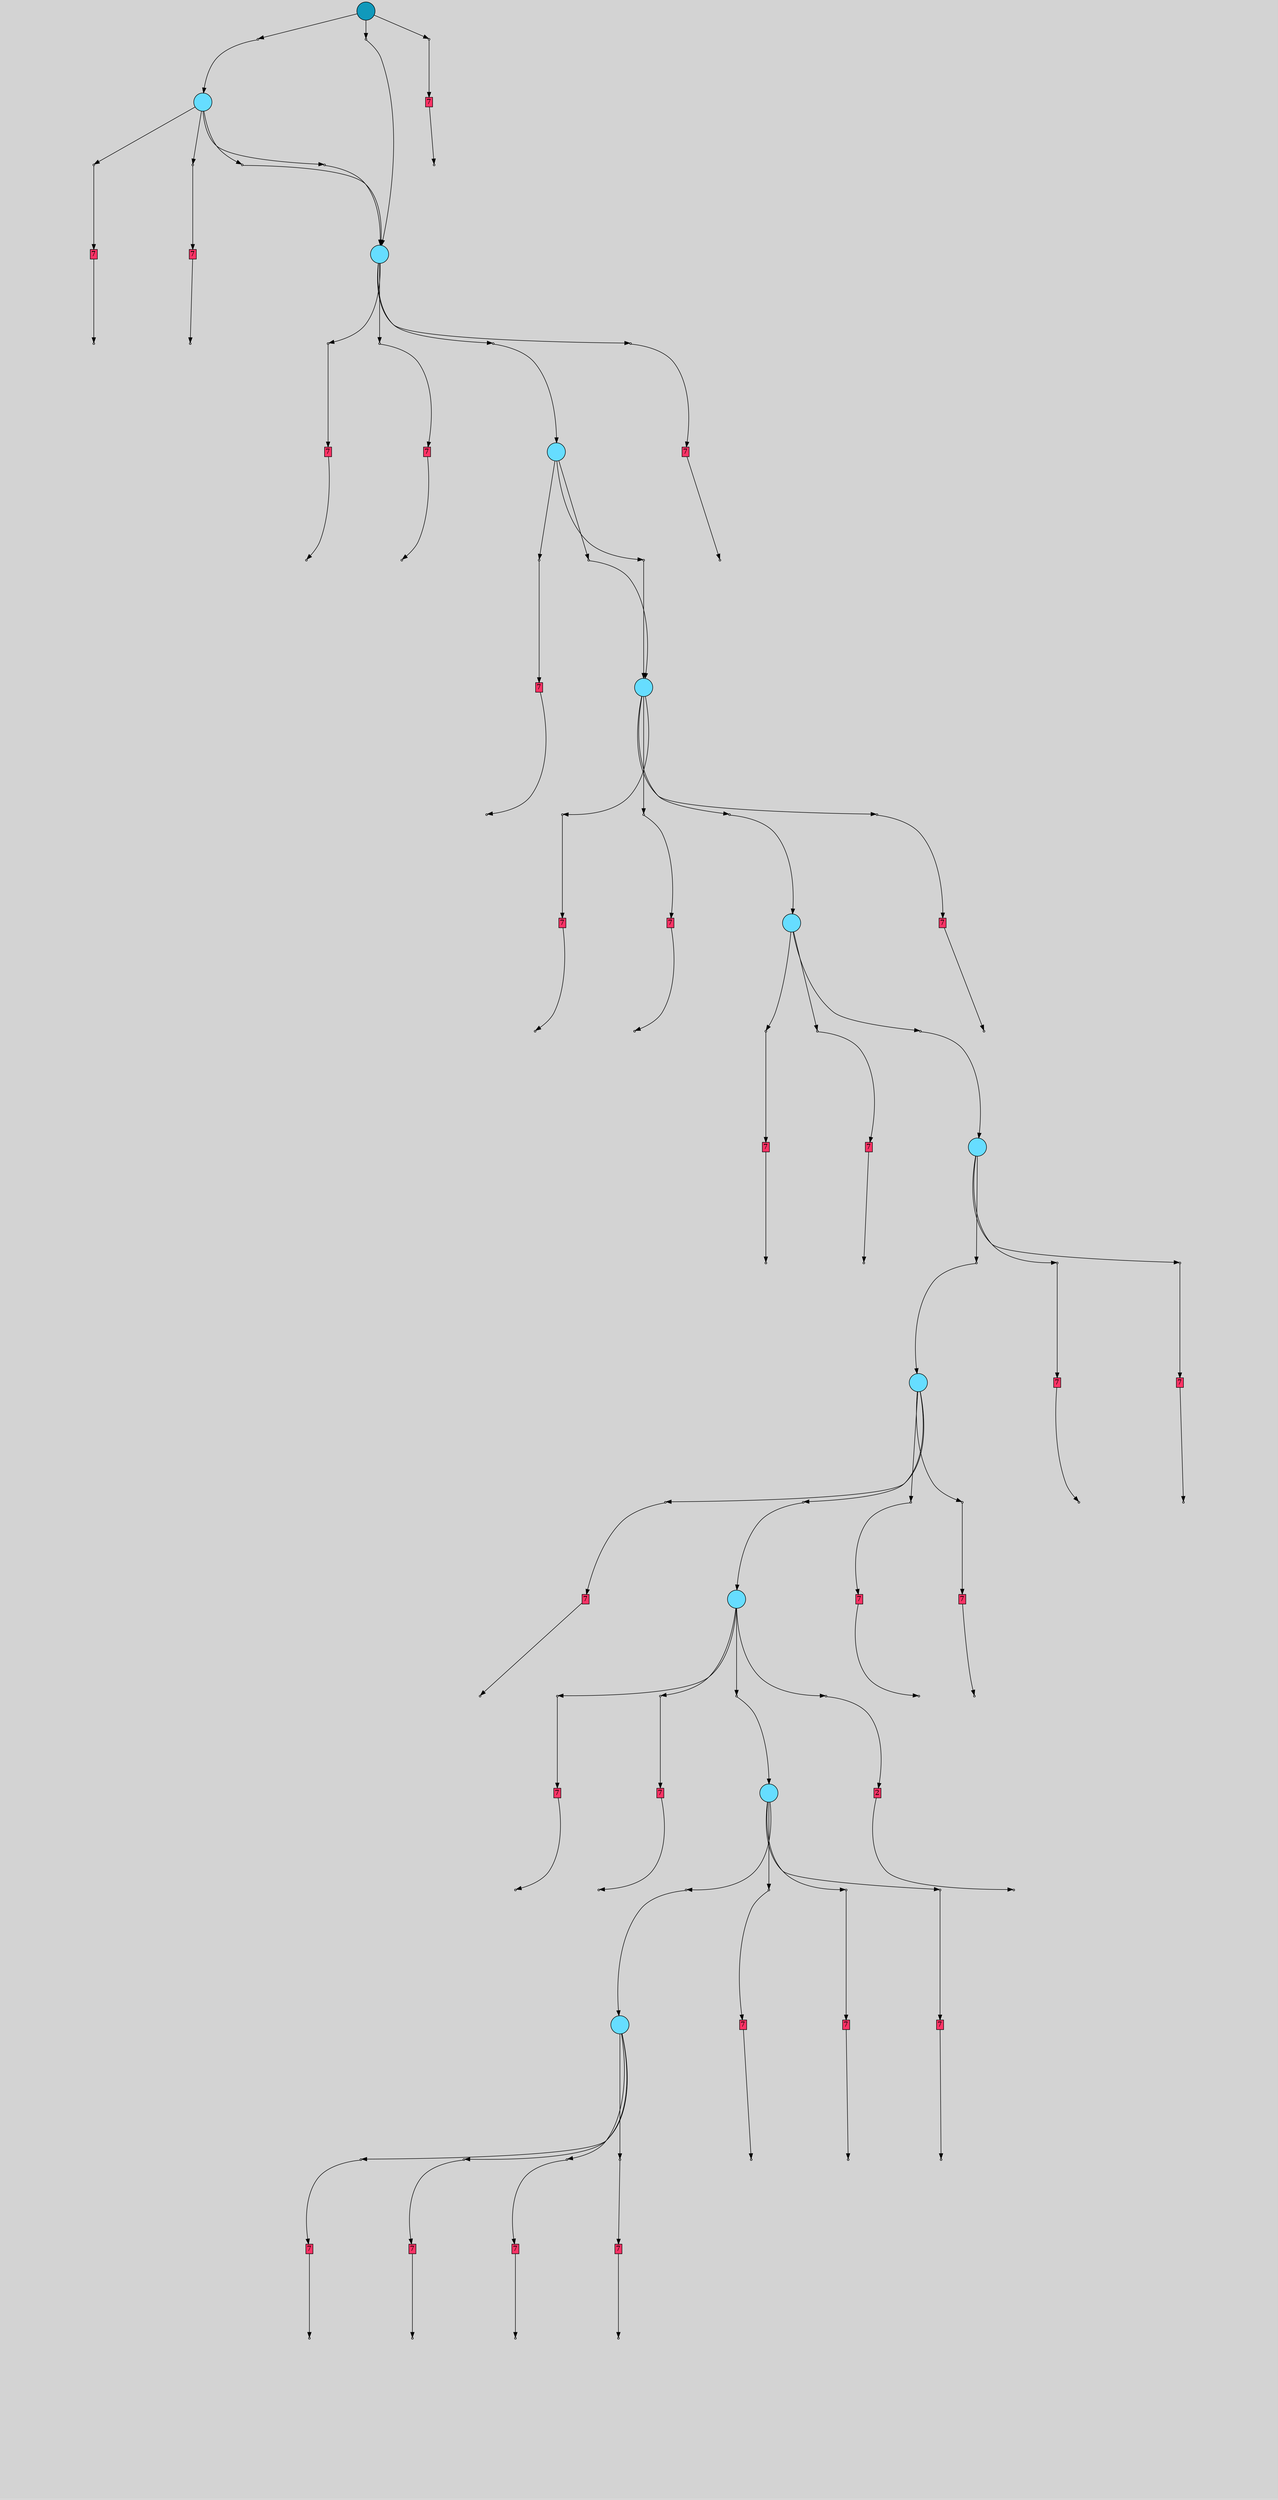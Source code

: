 // File exported with GEGELATI v1.4.0
// On the 2025-07-15 05:09:28
// With the File::TPGGraphDotExporter
digraph{
	graph[pad = "0.212, 0.055" bgcolor = lightgray]
	node[shape=circle style = filled label = ""]
		T1936017 [fillcolor="#1199bb"]
		T1383291 [fillcolor="#66ddff"]
		T1114266 [fillcolor="#66ddff"]
		A1935638 [fillcolor="#ff3366" shape=box margin=0.03 width=0 height=0 label="7"]
		A1407241 [fillcolor="#ff3366" shape=box margin=0.03 width=0 height=0 label="7"]
		A1099415 [fillcolor="#ff3366" shape=box margin=0.03 width=0 height=0 label="7"]
		A1113961 [fillcolor="#ff3366" shape=box margin=0.03 width=0 height=0 label="7"]
		A1114414 [fillcolor="#ff3366" shape=box margin=0.03 width=0 height=0 label="7"]
		A1113038 [fillcolor="#ff3366" shape=box margin=0.03 width=0 height=0 label="7"]
		T295447 [fillcolor="#66ddff"]
		T203593 [fillcolor="#66ddff"]
		A295609 [fillcolor="#ff3366" shape=box margin=0.03 width=0 height=0 label="7"]
		A199969 [fillcolor="#ff3366" shape=box margin=0.03 width=0 height=0 label="7"]
		T189032 [fillcolor="#66ddff"]
		A201808 [fillcolor="#ff3366" shape=box margin=0.03 width=0 height=0 label="7"]
		A202648 [fillcolor="#ff3366" shape=box margin=0.03 width=0 height=0 label="7"]
		T128252 [fillcolor="#66ddff"]
		A189210 [fillcolor="#ff3366" shape=box margin=0.03 width=0 height=0 label="7"]
		A188286 [fillcolor="#ff3366" shape=box margin=0.03 width=0 height=0 label="7"]
		T114750 [fillcolor="#66ddff"]
		A121568 [fillcolor="#ff3366" shape=box margin=0.03 width=0 height=0 label="7"]
		A128387 [fillcolor="#ff3366" shape=box margin=0.03 width=0 height=0 label="7"]
		A114107 [fillcolor="#ff3366" shape=box margin=0.03 width=0 height=0 label="7"]
		T84204 [fillcolor="#66ddff"]
		A106237 [fillcolor="#ff3366" shape=box margin=0.03 width=0 height=0 label="7"]
		A110909 [fillcolor="#ff3366" shape=box margin=0.03 width=0 height=0 label="7"]
		A104661 [fillcolor="#ff3366" shape=box margin=0.03 width=0 height=0 label="7"]
		T84997 [fillcolor="#66ddff"]
		A104662 [fillcolor="#ff3366" shape=box margin=0.03 width=0 height=0 label="2"]
		A104223 [fillcolor="#ff3366" shape=box margin=0.03 width=0 height=0 label="7"]
		T23730 [fillcolor="#66ddff"]
		A85258 [fillcolor="#ff3366" shape=box margin=0.03 width=0 height=0 label="7"]
		A84634 [fillcolor="#ff3366" shape=box margin=0.03 width=0 height=0 label="7"]
		A84700 [fillcolor="#ff3366" shape=box margin=0.03 width=0 height=0 label="7"]
		A57588 [fillcolor="#ff3366" shape=box margin=0.03 width=0 height=0 label="7"]
		A56728 [fillcolor="#ff3366" shape=box margin=0.03 width=0 height=0 label="7"]
		A55819 [fillcolor="#ff3366" shape=box margin=0.03 width=0 height=0 label="7"]
		A56672 [fillcolor="#ff3366" shape=box margin=0.03 width=0 height=0 label="7"]
		P8375824 [fillcolor="#cccccc" shape=point label="0"] //
		I8375824 [shape=box style=invis label="6|9&1|326#1|169&#92;n2|0&0|105#1|113&#92;n"] //0.612925|0.394796|0.037385|-0.561801|
		P8375824 -> I8375824[style=invis]
		T1936017 -> P8375824 -> T1383291
		P8375825 [fillcolor="#cccccc" shape=point label="0"] //
		I8375825 [shape=box style=invis label="6|9&1|316#1|178&#92;n2|0&0|105#1|113&#92;n"] //0.612925|0.394796|0.037385|-0.561801|
		P8375825 -> I8375825[style=invis]
		T1936017 -> P8375825 -> T1114266
		P8375826 [fillcolor="#cccccc" shape=point label="0"] //
		I8375826 [shape=box style=invis label="5|3&1|190#0|208&#92;n6|17&0|171#1|229&#92;n6|0&1|85#1|295&#92;n16|6&0|192#0|152&#92;n18|5&0|257#1|29&#92;n1|4&1|1#1|198&#92;n13|12&1|112#1|166&#92;n2|19&0|78#0|316&#92;n4|7&0|324#0|221&#92;n3|9&0|235#0|199&#92;n2|0&0|105#1|113&#92;n"] //-0.297333|-0.817532|-0.761143|-0.897914|0.412951|0.078929|0.598289|0.842510|-0.492081|-0.231894|0.274079|-0.636774|0.981228|-0.516593|0.392058|-0.689690|0.972494|0.725326|-0.009686|0.581366|0.037385|-0.561801|
		P8375826 -> I8375826[style=invis]
		A1935638 [fillcolor="#ff3366" shape=box margin=0.03 width=0 height=0 label="7"]
		T1936017 -> P8375826 -> A1935638
		P8375827 [fillcolor="#cccccc" shape=point label="0"] //
		I8375827 [shape=box style=invis label="6|9&1|316#1|178&#92;n2|0&0|105#1|113&#92;n"] //0.612925|0.394796|0.037385|-0.561801|
		P8375827 -> I8375827[style=invis]
		T1383291 -> P8375827 -> T1114266
		P8375828 [fillcolor="#cccccc" shape=point label="0"] //
		I8375828 [shape=box style=invis label="12|9&1|106#1|66&#92;n2|0&0|105#1|113&#92;n"] //-0.928386|-0.987068|0.037385|-0.561801|
		P8375828 -> I8375828[style=invis]
		A1407241 [fillcolor="#ff3366" shape=box margin=0.03 width=0 height=0 label="7"]
		T1383291 -> P8375828 -> A1407241
		P8375829 [fillcolor="#cccccc" shape=point label="0"] //
		I8375829 [shape=box style=invis label="6|9&1|316#1|178&#92;n2|0&0|105#1|113&#92;n"] //0.612925|0.394796|0.037385|-0.561801|
		P8375829 -> I8375829[style=invis]
		T1383291 -> P8375829 -> T1114266
		P8375830 [fillcolor="#cccccc" shape=point label="0"] //
		I8375830 [shape=box style=invis label="12|9&1|106#1|66&#92;n2|0&0|105#1|113&#92;n"] //-0.928386|-0.987068|0.037385|-0.561801|
		P8375830 -> I8375830[style=invis]
		A1099415 [fillcolor="#ff3366" shape=box margin=0.03 width=0 height=0 label="7"]
		T1383291 -> P8375830 -> A1099415
		P8375831 [fillcolor="#cccccc" shape=point label="0"] //
		I8375831 [shape=box style=invis label="7|20&1|255#1|175&#92;n4|0&1|160#0|188&#92;n"] //-0.379498|0.206051|0.052707|0.817873|
		P8375831 -> I8375831[style=invis]
		A1113961 [fillcolor="#ff3366" shape=box margin=0.03 width=0 height=0 label="7"]
		T1114266 -> P8375831 -> A1113961
		P8375832 [fillcolor="#cccccc" shape=point label="0"] //
		I8375832 [shape=box style=invis label="9|15&1|186#1|313&#92;n10|6&1|179#0|255&#92;n3|20&0|327#0|294&#92;n4|0&1|160#0|188&#92;n"] //0.857184|0.209203|-0.047469|-0.925351|-0.797726|0.985247|0.052707|0.817873|
		P8375832 -> I8375832[style=invis]
		A1114414 [fillcolor="#ff3366" shape=box margin=0.03 width=0 height=0 label="7"]
		T1114266 -> P8375832 -> A1114414
		P8375833 [fillcolor="#cccccc" shape=point label="0"] //
		I8375833 [shape=box style=invis label="6|9&1|326#1|178&#92;n2|0&0|105#1|113&#92;n"] //0.612925|0.394796|0.037385|-0.561801|
		P8375833 -> I8375833[style=invis]
		A1113038 [fillcolor="#ff3366" shape=box margin=0.03 width=0 height=0 label="7"]
		T1114266 -> P8375833 -> A1113038
		P8375834 [fillcolor="#cccccc" shape=point label="0"] //
		I8375834 [shape=box style=invis label="6|9&1|326#1|178&#92;n2|0&0|105#1|133&#92;n"] //0.612925|0.394796|0.037385|-0.561801|
		P8375834 -> I8375834[style=invis]
		T1114266 -> P8375834 -> T295447
		P8375835 [fillcolor="#cccccc" shape=point label="1"] //
		I8375835 [shape=box style=invis label="18|2&1|299#0|145&#92;n4|7&0|103#1|230&#92;n12|22&1|6#1|307&#92;n0|5&0|223#0|22&#92;n10|4&0|233#0|322&#92;n18|13&0|135#0|340&#92;n0|16&1|314#0|311&#92;n0|21&0|345#0|268&#92;n11|11&0|78#1|105&#92;n13|0&1|99#1|296&#92;n1|6&1|104#0|285&#92;n6|23&1|242#1|225&#92;n14|12&0|240#0|62&#92;n8|8&1|279#0|223&#92;n18|4&0|359#0|123&#92;n18|15&1|179#1|108&#92;n13|1&1|173#1|70&#92;n5|10&0|344#0|223&#92;n"] //0.640954|-0.853921|-0.943268|0.806021|0.541412|-1.149135|0.273564|0.236178|-0.222536|0.014791|0.072565|-0.333177|0.580460|-0.209546|0.294540|-0.036486|-0.393762|-0.040649|-0.572106|0.355430|-0.548518|0.328232|0.793635|0.075972|0.966296|0.071591|0.007887|-0.719681|0.061340|-0.015434|0.592266|0.632594|-0.539258|-0.616053|0.672914|-0.030457|
		P8375835 -> I8375835[style=invis]
		A1935638 -> P8375835
		P8375836 [fillcolor="#cccccc" shape=point label="1"] //
		I8375836 [shape=box style=invis label="1|8&1|325#0|286&#92;n4|18&1|65#1|65&#92;n13|1&1|173#1|70&#92;n11|13&0|143#0|99&#92;n16|9&0|311#1|270&#92;n17|22&1|80#1|168&#92;n1|7&1|36#1|330&#92;n3|2&0|61#1|288&#92;n2|6&1|146#0|103&#92;n0|5&0|231#1|371&#92;n14|12&0|24#0|62&#92;n2|16&0|31#0|80&#92;n3|14&0|66#1|214&#92;n1|11&0|160#0|166&#92;n16|3&1|374#0|294&#92;n11|13&1|22#1|182&#92;n10|16&1|212#1|153&#92;n5|10&0|271#1|223&#92;n"] //-0.909549|-0.838362|-0.964112|0.393963|0.596263|-0.616053|-0.964968|0.689051|-0.165612|-0.849069|-0.994040|-0.578560|0.661656|0.853843|0.416280|0.957516|-0.253735|-0.365428|-0.540644|-0.921654|0.966296|0.071591|-0.727079|-0.398220|-0.425737|0.204058|-0.642685|0.504627|-0.447770|0.184124|-0.603953|-0.845853|0.175791|0.425343|0.672914|-0.030457|
		P8375836 -> I8375836[style=invis]
		A1407241 -> P8375836
		P8375837 [fillcolor="#cccccc" shape=point label="1"] //
		I8375837 [shape=box style=invis label="17|8&1|295#0|165&#92;n5|8&0|104#0|55&#92;n15|1&0|333#0|184&#92;n0|18&0|313#1|95&#92;n19|15&1|300#0|104&#92;n9|7&0|210#0|58&#92;n1|14&0|134#1|36&#92;n16|4&1|121#0|220&#92;n1|22&1|154#0|128&#92;n3|6&1|270#1|117&#92;n4|18&1|81#1|226&#92;n6|12&0|354#1|146&#92;n4|10&0|306#0|366&#92;n8|0&1|133#1|207&#92;n19|2&1|180#0|310&#92;n13|11&0|146#1|143&#92;n18|9&1|278#0|32&#92;n14|2&0|226#0|199&#92;n0|5&0|12#0|118&#92;n0|16&0|35#0|223&#92;n12|1&1|57#0|74&#92;n14|13&0|153#1|78&#92;n17|6&0|170#1|57&#92;n"] //0.572212|-0.702445|0.942540|-0.967209|-0.142198|-0.593384|-0.123749|-0.959976|0.462609|-0.884290|0.242945|-0.981068|0.143639|0.906109|0.934230|0.990481|0.909347|0.098639|0.534129|-0.036776|-0.964112|0.393963|0.086976|0.263080|-0.712492|-0.967106|-0.908774|-0.830110|-0.135592|0.037258|0.361704|-0.943512|0.570003|0.792073|-1.718396|0.274577|-0.530213|-0.060615|-0.727079|-0.398220|-0.794239|0.280244|0.733554|0.138385|0.430481|0.977539|
		P8375837 -> I8375837[style=invis]
		A1099415 -> P8375837
		P8375838 [fillcolor="#cccccc" shape=point label="1"] //
		I8375838 [shape=box style=invis label="19|3&1|304#0|106&#92;n19|21&1|15#0|117&#92;n18|9&1|124#0|79&#92;n14|9&0|105#0|242&#92;n13|16&0|309#0|312&#92;n18|7&0|119#0|297&#92;n9|11&1|348#1|101&#92;n11|4&1|195#1|175&#92;n13|2&1|369#0|171&#92;n3|8&0|345#1|58&#92;n4|13&0|124#0|227&#92;n14|9&0|136#1|268&#92;n18|20&0|13#0|171&#92;n10|5&0|319#1|191&#92;n10|11&1|369#1|121&#92;n18|15&1|57#0|74&#92;n0|19&1|131#0|11&#92;n14|12&1|55#0|122&#92;n12|7&1|79#0|212&#92;n4|5&1|44#0|77&#92;n13|16&1|173#1|70&#92;n0|11&0|211#1|113&#92;n17|3&0|170#1|35&#92;n10|13&1|75#1|336&#92;n8|14&0|213#1|251&#92;n19|1&0|76#0|67&#92;n12|10&1|51#0|195&#92;n7|6&1|129#1|83&#92;n"] //0.674470|0.735655|-0.424537|-0.253830|0.256696|0.558399|-0.626362|0.326191|-0.635138|0.571156|-0.092139|0.607075|-0.887199|0.793653|-0.936552|-0.791440|0.671168|0.407467|0.852411|-0.234092|0.721762|-0.266220|0.030043|-0.854571|-0.225772|-0.716580|0.855496|-0.820979|-0.213146|-0.431126|-0.794239|0.280244|0.665781|-0.329111|0.819142|0.071591|-0.987017|0.290973|-0.786174|-0.559284|0.160300|-0.616053|-0.278945|-0.254573|-0.086469|0.066651|0.646102|0.046639|-0.521154|0.951710|-0.682420|-0.044845|0.649742|0.299796|0.787060|0.398457|
		P8375838 -> I8375838[style=invis]
		A1113961 -> P8375838
		P8375839 [fillcolor="#cccccc" shape=point label="1"] //
		I8375839 [shape=box style=invis label="3|14&0|66#1|214&#92;n19|0&0|78#0|87&#92;n14|5&1|244#0|260&#92;n14|12&0|240#0|62&#92;n0|11&0|300#1|235&#92;n1|2&1|22#0|342&#92;n4|13&0|340#0|365&#92;n13|1&1|173#1|373&#92;n13|4&0|302#1|350&#92;n7|8&0|360#1|279&#92;n9|5&1|160#0|298&#92;n18|9&1|278#1|32&#92;n19|7&0|274#0|242&#92;n15|12&0|21#1|25&#92;n2|6&0|146#0|269&#92;n16|14&1|172#1|350&#92;n11|5&0|133#1|89&#92;n12|16&1|351#0|346&#92;n4|3&1|81#1|355&#92;n"] //-0.425737|0.204058|-0.790459|-0.158765|0.649775|0.367148|2.950750|0.071591|-0.599717|-0.336053|-0.702221|0.387055|0.721762|-0.266220|-0.965336|-0.616053|0.471148|-0.707418|0.715926|0.980073|0.987714|-0.979817|0.665512|0.792073|0.177475|-0.434206|-0.699954|0.041404|-0.253735|-0.365428|0.641653|0.275810|-0.974372|-0.877877|-0.010129|0.148502|0.599005|-0.252952|
		P8375839 -> I8375839[style=invis]
		A1114414 -> P8375839
		P8375840 [fillcolor="#cccccc" shape=point label="1"] //
		I8375840 [shape=box style=invis label="11|22&1|352#1|73&#92;n17|9&0|118#0|115&#92;n12|18&1|131#1|122&#92;n12|0&1|188#1|191&#92;n18|14&1|184#0|12&#92;n6|0&0|0#0|279&#92;n11|10&1|207#0|162&#92;n4|15&0|134#1|254&#92;n14|23&1|139#1|355&#92;n7|2&1|70#1|174&#92;n5|6&1|205#1|341&#92;n0|4&1|327#1|171&#92;n12|13&0|152#1|185&#92;n1|12&0|346#0|71&#92;n6|16&1|24#0|338&#92;n16|1&1|275#1|132&#92;n19|20&0|240#0|287&#92;n3|0&1|93#0|154&#92;n19|7&0|37#1|262&#92;n19|14&1|47#1|319&#92;n4|11&0|168#0|308&#92;n0|10&0|267#1|369&#92;n3|5&0|6#1|133&#92;n6|21&1|341#1|69&#92;n5|0&0|285#0|59&#92;n10|13&1|268#1|170&#92;n"] //-0.984840|0.053181|0.505393|-0.298440|0.013132|-0.427131|-0.136635|-0.503131|-0.416522|0.778663|-0.789388|0.395367|-0.672109|0.392056|-0.491802|-0.570228|-0.139970|-0.282759|-0.917811|0.266371|-0.413414|0.273332|0.034740|0.563997|-0.125944|-0.965381|-0.637030|-0.446548|-0.426960|0.675342|0.945551|0.759900|-0.115358|-0.908804|0.629210|-0.284574|-0.104589|0.724915|0.470092|0.006550|-0.978711|-0.573990|-0.626522|-0.224135|-0.425737|0.204058|0.507619|-0.367470|0.241126|-0.676407|0.456368|0.903871|
		P8375840 -> I8375840[style=invis]
		A1113038 -> P8375840
		P8375841 [fillcolor="#cccccc" shape=point label="0"] //
		I8375841 [shape=box style=invis label="6|9&1|326#1|271&#92;n2|0&0|105#1|133&#92;n"] //0.612925|0.394796|0.037385|-0.561801|
		P8375841 -> I8375841[style=invis]
		T295447 -> P8375841 -> T203593
		P8375842 [fillcolor="#cccccc" shape=point label="0"] //
		I8375842 [shape=box style=invis label="16|20&1|353#1|206&#92;n4|0&1|160#0|188&#92;n"] //0.612319|0.568100|0.052707|0.817873|
		P8375842 -> I8375842[style=invis]
		A295609 [fillcolor="#ff3366" shape=box margin=0.03 width=0 height=0 label="7"]
		T295447 -> P8375842 -> A295609
		P8375843 [fillcolor="#cccccc" shape=point label="0"] //
		I8375843 [shape=box style=invis label="6|9&1|326#1|178&#92;n2|0&0|105#1|133&#92;n"] //0.612925|0.394796|0.037385|-0.561801|
		P8375843 -> I8375843[style=invis]
		T295447 -> P8375843 -> T203593
		P8375844 [fillcolor="#cccccc" shape=point label="0"] //
		I8375844 [shape=box style=invis label="12|7&1|261#0|55&#92;n17|17&0|247#1|121&#92;n10|8&0|257#0|185&#92;n14|5&1|77#0|200&#92;n12|22&1|369#1|225&#92;n10|6&1|179#0|118&#92;n1|20&0|365#0|270&#92;n4|0&1|160#0|188&#92;n"] //0.290881|0.645020|-0.689559|0.477301|-0.714707|0.879887|0.449354|-0.770565|0.979605|-0.856402|-0.047469|-0.925351|-0.141169|-0.580356|0.052707|0.817873|
		P8375844 -> I8375844[style=invis]
		A199969 [fillcolor="#ff3366" shape=box margin=0.03 width=0 height=0 label="7"]
		T203593 -> P8375844 -> A199969
		P8375845 [fillcolor="#cccccc" shape=point label="0"] //
		I8375845 [shape=box style=invis label="17|17&0|247#1|121&#92;n10|8&0|374#0|185&#92;n14|5&1|77#0|200&#92;n12|22&1|369#1|225&#92;n10|6&1|179#0|118&#92;n1|20&0|365#0|270&#92;n4|0&1|160#0|188&#92;n"] //-0.689559|0.477301|-0.714707|0.879887|0.449354|-0.770565|0.979605|-0.856402|-0.047469|-0.925351|-0.141169|-0.580356|0.052707|0.817873|
		P8375845 -> I8375845[style=invis]
		T203593 -> P8375845 -> T189032
		P8375846 [fillcolor="#cccccc" shape=point label="0"] //
		I8375846 [shape=box style=invis label="16|3&0|307#1|164&#92;n2|0&0|171#1|303&#92;n"] //0.036450|-0.662867|0.037385|-0.561801|
		P8375846 -> I8375846[style=invis]
		A201808 [fillcolor="#ff3366" shape=box margin=0.03 width=0 height=0 label="7"]
		T203593 -> P8375846 -> A201808
		P8375847 [fillcolor="#cccccc" shape=point label="0"] //
		I8375847 [shape=box style=invis label="7|20&1|255#1|175&#92;n4|0&1|160#0|188&#92;n"] //-0.379498|0.206051|0.052707|0.817873|
		P8375847 -> I8375847[style=invis]
		A202648 [fillcolor="#ff3366" shape=box margin=0.03 width=0 height=0 label="7"]
		T203593 -> P8375847 -> A202648
		P8375848 [fillcolor="#cccccc" shape=point label="1"] //
		I8375848 [shape=box style=invis label="9|16&1|263#1|71&#92;n2|15&1|179#1|74&#92;n9|0&0|122#1|283&#92;n13|6&0|88#1|118&#92;n15|21&1|97#1|358&#92;n8|7&1|231#0|171&#92;n8|17&0|24#0|48&#92;n11|23&0|353#0|165&#92;n17|0&0|183#0|337&#92;n7|10&0|198#0|291&#92;n3|3&0|280#0|320&#92;n8|5&0|32#1|248&#92;n10|11&1|4#1|323&#92;n2|2&1|218#0|95&#92;n12|12&1|93#1|87&#92;n1|14&1|341#0|176&#92;n3|16&0|322#1|226&#92;n0|9&0|74#1|122&#92;n11|4&0|250#0|240&#92;n5|2&1|197#0|130&#92;n8|13&0|368#1|374&#92;n10|1&1|309#1|21&#92;n3|12&1|4#0|348&#92;n"] //-0.928263|-0.393319|0.329466|0.989660|-0.577380|-0.083339|0.406555|0.962975|-0.813468|0.871660|-0.022071|0.000248|-0.025187|0.176836|-0.530138|0.247284|0.060336|-0.076201|0.633807|-0.479750|-0.654285|-0.159658|-0.722025|0.156955|0.148037|0.016184|-0.057439|-0.835333|-0.473734|0.970473|-0.548518|0.328232|0.209841|0.308796|0.307947|-0.093722|-0.316852|0.306475|-0.716940|-0.717448|-0.453386|-0.936841|0.367739|0.635550|0.725433|-0.047367|
		P8375848 -> I8375848[style=invis]
		A295609 -> P8375848
		P8375849 [fillcolor="#cccccc" shape=point label="1"] //
		I8375849 [shape=box style=invis label="17|18&0|320#1|168&#92;n5|8&0|104#0|55&#92;n14|9&0|94#1|233&#92;n14|2&0|247#0|199&#92;n15|14&0|333#0|184&#92;n7|0&0|218#1|366&#92;n3|10&1|178#1|310&#92;n15|1&1|3#1|256&#92;n4|5&0|42#1|4&#92;n6|23&0|149#0|334&#92;n6|2&0|192#1|346&#92;n11|12&0|292#1|5&#92;n4|3&1|115#1|355&#92;n15|15&1|76#0|50&#92;n10|14&0|182#0|119&#92;n9|11&1|205#0|249&#92;n4|18&1|81#1|226&#92;n11|16&1|319#1|70&#92;n3|13&0|369#1|326&#92;n8|6&0|186#0|339&#92;n12|7&1|93#0|121&#92;n0|5&0|231#1|371&#92;n"] //-0.041203|-0.830853|0.942540|-0.967209|0.567593|0.397897|-0.998926|0.274577|-0.137086|-0.593384|-0.023540|-0.836968|0.718473|0.989837|-0.971086|0.041404|-0.943268|0.806021|-0.530213|-0.060615|-0.264874|0.562738|-0.537358|0.120649|-0.022806|-0.651102|0.389239|0.148949|0.406287|-0.853443|0.200854|0.730554|-0.964112|0.393963|0.204096|-0.616053|0.379181|-0.740713|-0.242163|0.102846|0.524902|-0.990126|-0.540644|-0.921654|
		P8375849 -> I8375849[style=invis]
		A199969 -> P8375849
		P8375850 [fillcolor="#cccccc" shape=point label="0"] //
		I8375850 [shape=box style=invis label="14|5&1|77#0|200&#92;n7|12&1|13#1|200&#92;n6|6&0|348#1|12&#92;n12|6&0|30#1|103&#92;n1|20&0|365#0|270&#92;n4|0&1|160#0|188&#92;n"] //1.148865|-0.770565|0.242947|-0.085605|-0.202722|-0.773882|-0.422990|0.896417|-0.141169|-0.580356|0.052707|0.817873|
		P8375850 -> I8375850[style=invis]
		T189032 -> P8375850 -> T128252
		P8375851 [fillcolor="#cccccc" shape=point label="0"] //
		I8375851 [shape=box style=invis label="16|3&0|307#1|164&#92;n2|0&0|171#1|303&#92;n"] //0.036450|-0.662867|0.037385|-0.561801|
		P8375851 -> I8375851[style=invis]
		A189210 [fillcolor="#ff3366" shape=box margin=0.03 width=0 height=0 label="7"]
		T189032 -> P8375851 -> A189210
		P8375852 [fillcolor="#cccccc" shape=point label="0"] //
		I8375852 [shape=box style=invis label="0|4&1|136#1|367&#92;n15|17&0|100#0|25&#92;n1|0&1|168#0|329&#92;n"] //0.486252|0.112021|0.565156|0.081555|0.894719|0.355443|
		P8375852 -> I8375852[style=invis]
		A188286 [fillcolor="#ff3366" shape=box margin=0.03 width=0 height=0 label="7"]
		T189032 -> P8375852 -> A188286
		P8375853 [fillcolor="#cccccc" shape=point label="1"] //
		I8375853 [shape=box style=invis label="0|18&1|81#0|226&#92;n3|17&0|304#1|352&#92;n9|7&0|210#0|58&#92;n2|0&1|68#0|323&#92;n12|21&0|247#1|116&#92;n15|10&1|200#0|195&#92;n6|12&0|354#1|146&#92;n15|0&0|192#1|227&#92;n1|14&1|68#0|108&#92;n19|2&1|100#0|310&#92;n8|19&0|276#0|83&#92;n10|13&1|274#1|336&#92;n6|5&0|12#0|118&#92;n13|16&1|173#1|70&#92;n12|7&1|79#0|0&#92;n17|3&0|170#1|35&#92;n14|8&1|346#0|110&#92;n6|4&0|256#0|145&#92;n1|9&0|209#0|258&#92;n8|14&0|213#1|251&#92;n0|11&0|211#1|113&#92;n1|10&1|28#0|58&#92;n15|1&1|3#1|256&#92;n2|6&1|205#0|82&#92;n"] //-0.964112|0.393963|0.782530|0.875693|0.242945|-0.981068|0.208099|0.964508|-0.281618|0.915766|0.382942|0.299796|0.086976|0.263080|-0.023540|-0.836968|0.300801|0.624649|-0.227133|0.037258|-0.999864|-0.387564|0.646102|0.046639|-0.530213|-0.060615|0.160300|-0.616053|-0.987017|0.290973|-0.086469|0.066651|-0.562692|0.053337|0.948304|-0.644311|0.089816|0.297675|-0.521154|0.951710|-0.278945|-0.254573|-0.167952|0.537511|-0.986109|0.041404|-0.253735|-0.365428|
		P8375853 -> I8375853[style=invis]
		A201808 -> P8375853
		P8375854 [fillcolor="#cccccc" shape=point label="1"] //
		I8375854 [shape=box style=invis label="9|21&1|34#1|213&#92;n19|3&1|304#0|106&#92;n3|17&0|304#1|352&#92;n15|10&1|330#1|184&#92;n15|18&1|193#0|325&#92;n7|0&0|192#1|227&#92;n3|8&0|34#1|78&#92;n12|10&1|200#0|195&#92;n6|12&0|354#1|146&#92;n13|2&1|369#0|171&#92;n4|18&1|159#0|22&#92;n12|15&1|57#0|74&#92;n1|10&1|28#0|58&#92;n19|2&1|100#0|310&#92;n10|13&1|274#1|336&#92;n12|7&1|79#0|0&#92;n17|3&0|170#1|35&#92;n13|16&1|173#1|70&#92;n5|11&0|271#1|244&#92;n4|4&1|328#1|125&#92;n1|9&0|209#0|258&#92;n8|14&0|213#1|251&#92;n6|5&0|12#0|118&#92;n15|1&1|3#1|256&#92;n2|6&1|205#0|82&#92;n"] //0.428400|-0.612186|0.674470|0.735655|0.782530|0.875693|-0.670914|0.589511|-0.258920|-0.011670|-0.023540|-0.836968|-0.278048|-0.945388|0.382942|0.299796|0.086976|0.263080|0.499104|0.407467|0.930708|-0.088152|-0.794239|0.280244|-0.167952|0.537511|-0.227133|0.037258|0.646102|0.046639|-0.987017|0.290973|-0.086469|0.066651|0.160300|-0.616053|0.848182|0.863110|0.438434|-0.577035|0.089816|0.297675|-0.521154|0.951710|-0.530213|-0.060615|-0.986109|0.041404|-0.253735|-0.365428|
		P8375854 -> I8375854[style=invis]
		A202648 -> P8375854
		P8375855 [fillcolor="#cccccc" shape=point label="0"] //
		I8375855 [shape=box style=invis label="11|8&0|239#0|344&#92;n14|5&1|77#0|200&#92;n18|15&1|148#0|26&#92;n10|6&1|179#0|255&#92;n1|20&0|365#0|270&#92;n4|0&1|160#0|188&#92;n"] //0.101333|0.411534|0.728735|-0.770565|0.876783|0.285107|-0.047469|-0.925351|-0.141169|-0.580356|0.052707|0.817873|
		P8375855 -> I8375855[style=invis]
		T128252 -> P8375855 -> T114750
		P8375856 [fillcolor="#cccccc" shape=point label="0"] //
		I8375856 [shape=box style=invis label="15|15&1|187#1|184&#92;n10|6&1|179#0|255&#92;n2|7&1|311#1|130&#92;n11|5&1|254#0|271&#92;n1|20&0|365#0|270&#92;n4|0&1|160#0|188&#92;n"] //-0.667836|0.502074|-0.047469|-0.925351|0.316404|-0.334060|-0.316310|-0.414629|-0.141169|-0.580356|0.052707|0.817873|
		P8375856 -> I8375856[style=invis]
		A121568 [fillcolor="#ff3366" shape=box margin=0.03 width=0 height=0 label="7"]
		T128252 -> P8375856 -> A121568
		P8375857 [fillcolor="#cccccc" shape=point label="0"] //
		I8375857 [shape=box style=invis label="11|8&0|239#0|344&#92;n14|5&1|77#0|200&#92;n1|20&0|365#1|270&#92;n4|0&1|160#0|356&#92;n"] //0.101333|0.411534|0.435246|-0.770565|-0.141169|-0.580356|0.052707|0.817873|
		P8375857 -> I8375857[style=invis]
		A128387 [fillcolor="#ff3366" shape=box margin=0.03 width=0 height=0 label="7"]
		T128252 -> P8375857 -> A128387
		P8375858 [fillcolor="#cccccc" shape=point label="1"] //
		I8375858 [shape=box style=invis label="2|0&1|68#0|323&#92;n19|14&1|15#0|231&#92;n3|17&0|304#1|352&#92;n14|8&1|346#0|110&#92;n12|21&0|247#1|116&#92;n7|0&0|192#1|227&#92;n3|10&1|270#1|117&#92;n3|18&0|34#1|78&#92;n6|2&0|192#1|346&#92;n15|10&1|200#0|195&#92;n12|15&1|57#0|74&#92;n6|12&0|354#1|146&#92;n19|2&1|100#0|310&#92;n1|10&1|28#0|58&#92;n10|13&1|274#1|336&#92;n6|5&0|12#0|118&#92;n13|16&1|173#1|70&#92;n12|7&1|79#0|0&#92;n17|3&0|170#1|35&#92;n4|19&0|178#0|247&#92;n4|4&1|328#1|125&#92;n1|9&0|209#0|258&#92;n8|14&0|213#1|251&#92;n0|11&0|211#1|113&#92;n15|1&1|3#1|256&#92;n2|6&1|205#0|82&#92;n"] //0.208099|0.964508|-0.424537|-0.253830|0.782530|0.875693|-0.562692|0.053337|-0.281618|0.915766|-0.023540|-0.836968|0.534129|-0.036776|-0.278048|-0.945388|-0.264874|0.562738|0.382942|0.299796|-0.794239|0.280244|0.086976|0.263080|-0.227133|0.037258|-0.167952|0.537511|0.646102|0.046639|-0.530213|-0.060615|0.160300|-0.616053|-0.987017|0.290973|-0.086469|0.066651|-0.930786|0.264877|0.438434|-0.577035|0.089816|0.297675|-0.521154|0.951710|-0.278945|-0.254573|-0.986109|0.041404|-0.253735|-0.365428|
		P8375858 -> I8375858[style=invis]
		A189210 -> P8375858
		P8375859 [fillcolor="#cccccc" shape=point label="1"] //
		I8375859 [shape=box style=invis label="17|8&1|295#0|165&#92;n5|8&0|104#0|55&#92;n19|3&1|304#0|106&#92;n4|18&1|81#1|226&#92;n16|4&1|121#0|220&#92;n13|2&1|369#0|171&#92;n5|10&0|344#1|223&#92;n6|12&0|354#1|146&#92;n8|0&1|133#1|207&#92;n9|7&0|210#0|58&#92;n1|14&1|68#0|108&#92;n1|11&0|134#1|48&#92;n18|23&1|53#0|51&#92;n18|9&1|278#0|32&#92;n1|10&1|28#0|58&#92;n10|13&1|314#1|336&#92;n10|16&0|35#0|80&#92;n3|1&0|147#0|47&#92;n2|6&1|205#0|82&#92;n0|5&0|231#1|371&#92;n"] //0.572212|-0.702445|0.942540|-0.967209|0.674470|0.735655|-0.964112|0.393963|0.934230|0.990481|0.696320|0.407467|0.672914|-0.030457|0.086976|0.263080|-0.908774|-0.830110|0.242945|-0.981068|0.300801|0.624649|0.143639|0.906109|0.373858|-0.959937|0.570003|0.792073|-0.167952|0.537511|0.646102|0.046639|-0.727079|-0.398220|0.810371|0.013524|-0.253735|-0.365428|-0.540644|-0.921654|
		P8375859 -> I8375859[style=invis]
		A188286 -> P8375859
		P8375860 [fillcolor="#cccccc" shape=point label="0"] //
		I8375860 [shape=box style=invis label="4|7&1|221#0|291&#92;n11|8&0|239#0|344&#92;n12|7&1|261#0|55&#92;n14|5&1|77#0|200&#92;n4|14&0|343#1|102&#92;n7|12&0|62#0|34&#92;n5|6&0|348#1|12&#92;n1|20&0|365#0|270&#92;n4|0&1|160#0|188&#92;n"] //0.299579|0.554559|0.101333|0.411534|0.290881|0.645020|0.728735|-0.770565|-0.935173|0.278545|0.720955|0.992412|-0.202722|-0.773882|-0.141169|-0.580356|0.052707|0.817873|
		P8375860 -> I8375860[style=invis]
		A114107 [fillcolor="#ff3366" shape=box margin=0.03 width=0 height=0 label="7"]
		T114750 -> P8375860 -> A114107
		P8375861 [fillcolor="#cccccc" shape=point label="0"] //
		I8375861 [shape=box style=invis label="15|5&1|114#1|209&#92;n1|20&0|365#1|270&#92;n4|0&1|160#0|356&#92;n"] //-0.361192|0.945547|-0.141169|-0.580356|0.052707|0.817873|
		P8375861 -> I8375861[style=invis]
		T114750 -> P8375861 -> T84204
		P8375862 [fillcolor="#cccccc" shape=point label="0"] //
		I8375862 [shape=box style=invis label="16|2&1|215#1|236&#92;n4|0&1|160#0|218&#92;n"] //-0.699342|-0.490603|0.052707|0.817873|
		P8375862 -> I8375862[style=invis]
		A106237 [fillcolor="#ff3366" shape=box margin=0.03 width=0 height=0 label="7"]
		T114750 -> P8375862 -> A106237
		P8375863 [fillcolor="#cccccc" shape=point label="0"] //
		I8375863 [shape=box style=invis label="4|7&1|221#0|291&#92;n11|8&0|239#0|344&#92;n12|7&1|261#0|55&#92;n14|5&1|77#0|200&#92;n4|14&0|343#1|102&#92;n7|12&0|62#0|34&#92;n5|6&0|348#1|12&#92;n1|20&0|365#0|270&#92;n4|0&1|160#0|188&#92;n"] //0.299579|0.554559|0.101333|0.411534|0.290881|0.645020|0.728735|-0.770565|-0.935173|0.278545|0.720955|0.992412|-0.202722|-0.773882|-0.141169|-0.580356|0.052707|0.817873|
		P8375863 -> I8375863[style=invis]
		A110909 [fillcolor="#ff3366" shape=box margin=0.03 width=0 height=0 label="7"]
		T114750 -> P8375863 -> A110909
		P8375864 [fillcolor="#cccccc" shape=point label="1"] //
		I8375864 [shape=box style=invis label="18|14&1|142#0|61&#92;n12|7&1|159#0|22&#92;n5|8&0|104#0|55&#92;n14|12&0|55#0|62&#92;n15|1&1|3#1|256&#92;n2|3&1|99#1|186&#92;n4|18&1|81#1|226&#92;n10|3&1|136#0|123&#92;n9|11&1|49#1|74&#92;n18|9&1|278#1|203&#92;n9|7&0|210#0|58&#92;n5|10&0|344#1|223&#92;n14|2&0|226#0|199&#92;n10|16&0|31#0|80&#92;n10|13&1|274#1|54&#92;n2|14&0|301#0|330&#92;n2|0&1|68#0|4&#92;n1|10&1|173#1|13&#92;n2|6&1|205#0|82&#92;n0|5&0|231#1|371&#92;n"] //0.824581|0.924401|0.930708|-0.088152|0.942540|-0.967209|0.966296|0.071591|0.322926|0.041404|0.194712|-0.772546|-0.964112|0.393963|0.030581|-0.396248|-0.887199|0.793653|0.570003|0.792073|0.242945|-0.981068|0.672914|-0.030457|-0.998926|0.274577|-0.727079|-0.398220|0.646102|0.046639|-0.440462|-0.640895|0.208099|0.964508|0.978649|0.289760|-0.253735|-0.365428|-0.540644|-0.921654|
		P8375864 -> I8375864[style=invis]
		A121568 -> P8375864
		P8375865 [fillcolor="#cccccc" shape=point label="1"] //
		I8375865 [shape=box style=invis label="5|8&0|104#0|55&#92;n12|7&1|93#0|121&#92;n14|2&0|226#0|199&#92;n4|18&1|81#1|226&#92;n9|11&1|270#1|74&#92;n18|9&1|278#0|32&#92;n6|12&0|354#1|146&#92;n7|0&0|218#1|366&#92;n9|7&0|210#0|58&#92;n1|14&1|68#0|108&#92;n5|10&0|344#1|223&#92;n10|16&0|31#0|80&#92;n6|2&0|192#1|346&#92;n15|1&1|3#1|256&#92;n10|13&1|274#1|54&#92;n1|10&1|28#0|58&#92;n2|3&1|99#1|186&#92;n2|6&1|205#0|82&#92;n0|5&0|231#1|371&#92;n"] //0.942540|-0.967209|0.524902|-0.990126|-0.998926|0.274577|-0.964112|0.393963|-0.887199|0.793653|0.570003|0.792073|0.086976|0.263080|-0.023540|-0.836968|0.242945|-0.981068|0.300801|0.624649|0.672914|-0.030457|-0.727079|-0.398220|-0.264874|0.562738|-0.971086|0.041404|0.646102|0.046639|-0.167952|0.537511|0.194712|-0.772546|-0.253735|-0.365428|-0.540644|-0.921654|
		P8375865 -> I8375865[style=invis]
		A128387 -> P8375865
		P8375866 [fillcolor="#cccccc" shape=point label="1"] //
		I8375866 [shape=box style=invis label="2|3&1|99#1|186&#92;n12|7&1|159#0|22&#92;n5|8&0|104#0|55&#92;n14|12&0|55#0|62&#92;n15|1&1|3#1|256&#92;n14|2&0|226#0|199&#92;n4|18&1|81#1|226&#92;n9|7&0|210#0|58&#92;n18|9&1|278#1|32&#92;n7|0&0|218#1|366&#92;n5|10&0|344#1|223&#92;n1|14&0|364#1|214&#92;n10|16&0|31#0|80&#92;n9|11&1|49#1|74&#92;n10|13&1|274#1|54&#92;n2|6&1|205#0|82&#92;n0|5&0|231#1|371&#92;n"] //0.194712|-0.772546|0.930708|0.067214|0.942540|-0.967209|0.966296|0.071591|-0.971086|0.041404|-0.998926|0.274577|-0.964112|0.393963|0.242945|-0.981068|0.570003|0.792073|-0.023540|-0.836968|0.672914|-0.030457|-0.425737|0.204058|-0.727079|-0.398220|-0.887199|0.793653|0.646102|0.046639|-0.253735|-0.365428|-0.540644|-0.921654|
		P8375866 -> I8375866[style=invis]
		A114107 -> P8375866
		P8375867 [fillcolor="#cccccc" shape=point label="0"] //
		I8375867 [shape=box style=invis label="11|8&0|239#0|344&#92;n12|7&1|261#0|55&#92;n14|5&1|77#0|200&#92;n4|14&0|343#1|102&#92;n7|12&0|62#0|34&#92;n5|6&0|348#1|12&#92;n1|20&0|365#0|270&#92;n4|0&1|160#0|188&#92;n"] //0.101333|0.411534|0.290881|0.645020|0.728735|-0.770565|-0.935173|0.278545|0.720955|0.992412|-0.202722|-0.773882|-0.141169|-0.580356|0.052707|0.817873|
		P8375867 -> I8375867[style=invis]
		A104661 [fillcolor="#ff3366" shape=box margin=0.03 width=0 height=0 label="7"]
		T84204 -> P8375867 -> A104661
		P8375868 [fillcolor="#cccccc" shape=point label="0"] //
		I8375868 [shape=box style=invis label="4|7&1|221#0|291&#92;n12|7&1|261#0|55&#92;n4|14&0|343#1|102&#92;n11|5&1|254#0|271&#92;n7|12&0|62#0|34&#92;n5|6&0|348#1|12&#92;n1|20&0|365#0|270&#92;n4|0&1|160#0|188&#92;n"] //0.299579|0.554559|0.290881|0.645020|-0.935173|0.278545|-0.316310|-0.414629|0.720955|0.992412|-0.202722|-0.773882|-0.141169|-0.580356|0.052707|0.817873|
		P8375868 -> I8375868[style=invis]
		T84204 -> P8375868 -> T84997
		P8375869 [fillcolor="#cccccc" shape=point label="0"] //
		I8375869 [shape=box style=invis label="11|8&0|239#0|344&#92;n14|5&1|77#0|200&#92;n10|6&1|179#0|255&#92;n1|20&0|365#0|270&#92;n4|0&1|160#0|188&#92;n"] //0.101333|0.411534|0.728735|-0.770565|-0.047469|-0.925351|-0.141169|-0.580356|0.052707|0.817873|
		P8375869 -> I8375869[style=invis]
		A104662 [fillcolor="#ff3366" shape=box margin=0.03 width=0 height=0 label="2"]
		T84204 -> P8375869 -> A104662
		P8375870 [fillcolor="#cccccc" shape=point label="0"] //
		I8375870 [shape=box style=invis label="11|15&1|187#1|207&#92;n14|6&1|179#0|255&#92;n3|20&0|327#0|294&#92;n4|0&1|160#0|188&#92;n"] //-0.667836|0.502074|-0.047469|-0.925351|-0.797726|0.985247|0.052707|0.817873|
		P8375870 -> I8375870[style=invis]
		A104223 [fillcolor="#ff3366" shape=box margin=0.03 width=0 height=0 label="7"]
		T84204 -> P8375870 -> A104223
		P8375871 [fillcolor="#cccccc" shape=point label="1"] //
		I8375871 [shape=box style=invis label="18|14&1|142#0|61&#92;n12|7&1|159#0|22&#92;n5|8&0|104#0|55&#92;n14|12&0|55#0|62&#92;n15|1&1|3#1|256&#92;n12|7&1|93#0|121&#92;n14|2&0|226#0|199&#92;n14|14&0|364#1|214&#92;n4|18&1|81#1|226&#92;n9|11&1|49#1|74&#92;n18|9&1|278#1|32&#92;n9|7&0|210#0|58&#92;n7|0&0|218#1|366&#92;n6|2&0|192#1|346&#92;n5|10&0|344#1|223&#92;n10|13&1|274#1|54&#92;n2|16&0|175#1|71&#92;n2|3&1|99#1|186&#92;n2|6&1|205#0|82&#92;n0|5&0|231#1|371&#92;n"] //0.824581|0.924401|0.930708|-0.088152|0.942540|-0.967209|0.966296|0.071591|-0.971086|0.041404|0.524902|-0.990126|-0.998926|0.274577|-0.425737|0.204058|-0.964112|0.393963|-0.887199|0.793653|0.570003|0.792073|0.242945|-0.981068|-0.023540|-0.836968|-0.264874|0.562738|0.672914|-0.030457|0.646102|0.046639|-0.115807|0.654562|0.194712|-0.772546|-0.253735|-0.365428|-0.540644|-0.921654|
		P8375871 -> I8375871[style=invis]
		A106237 -> P8375871
		P8375872 [fillcolor="#cccccc" shape=point label="1"] //
		I8375872 [shape=box style=invis label="18|14&1|142#0|61&#92;n12|7&1|159#0|22&#92;n5|8&0|104#0|55&#92;n14|12&0|55#0|62&#92;n15|1&1|3#1|256&#92;n12|7&1|93#0|121&#92;n14|2&0|226#0|199&#92;n14|14&0|364#1|214&#92;n4|18&1|81#1|226&#92;n9|11&1|49#1|74&#92;n18|9&1|278#1|32&#92;n9|7&0|210#0|58&#92;n7|0&0|218#1|366&#92;n6|2&0|192#1|346&#92;n5|10&0|344#1|223&#92;n10|13&1|274#1|54&#92;n2|16&0|175#1|71&#92;n2|3&1|99#1|186&#92;n2|6&1|205#0|82&#92;n0|5&0|231#1|371&#92;n"] //0.824581|0.924401|0.930708|-0.088152|0.942540|-0.967209|0.966296|0.071591|-0.971086|0.041404|0.524902|-0.990126|-0.998926|0.274577|-0.425737|0.204058|-0.964112|0.393963|-0.887199|0.793653|0.570003|0.792073|0.242945|-0.981068|-0.023540|-0.836968|-0.264874|0.562738|0.672914|-0.030457|0.646102|0.046639|-0.115807|0.654562|0.194712|-0.772546|-0.253735|-0.365428|-0.540644|-0.921654|
		P8375872 -> I8375872[style=invis]
		A110909 -> P8375872
		P8375873 [fillcolor="#cccccc" shape=point label="1"] //
		I8375873 [shape=box style=invis label="18|7&1|159#0|22&#92;n14|12&0|55#0|62&#92;n5|8&0|104#0|55&#92;n15|1&1|325#1|256&#92;n4|18&1|81#1|226&#92;n9|7&0|210#0|58&#92;n14|2&0|226#0|199&#92;n9|11&1|49#1|74&#92;n7|0&0|218#1|366&#92;n6|2&0|192#1|346&#92;n5|10&0|344#1|223&#92;n2|6&1|205#0|82&#92;n18|9&1|278#1|32&#92;n10|13&1|274#1|54&#92;n18|14&1|311#0|61&#92;n2|3&1|99#1|186&#92;n10|16&0|31#0|80&#92;n0|5&0|231#1|371&#92;n"] //0.930708|-0.088152|0.966296|0.071591|0.942540|-0.967209|-0.971086|0.041404|-0.964112|0.393963|0.242945|-0.981068|-0.603628|0.274577|-0.887199|0.793653|-0.023540|-0.836968|-0.264874|0.562738|0.672914|-0.030457|-0.253735|-0.365428|0.570003|0.792073|0.646102|0.046639|0.824581|0.924401|0.194712|-0.772546|-0.727079|-0.398220|-0.540644|-0.921654|
		P8375873 -> I8375873[style=invis]
		A104661 -> P8375873
		P8375874 [fillcolor="#cccccc" shape=point label="0"] //
		I8375874 [shape=box style=invis label="11|15&1|187#1|207&#92;n4|7&1|221#0|291&#92;n1|17&1|331#0|63&#92;n14|17&0|65#0|257&#92;n11|5&1|254#0|271&#92;n0|12&0|41#0|137&#92;n8|14&0|108#0|212&#92;n7|12&0|62#0|34&#92;n5|6&0|348#1|12&#92;n1|20&0|365#0|270&#92;n4|0&1|160#0|188&#92;n"] //-0.667836|0.502074|0.299579|0.554559|-0.059828|-0.775695|0.488642|0.716096|-0.316310|-0.414629|0.968413|0.578604|0.731506|-0.772323|0.720955|0.992412|-0.202722|-0.773882|-0.141169|-0.580356|0.052707|0.817873|
		P8375874 -> I8375874[style=invis]
		T84997 -> P8375874 -> T23730
		P8375875 [fillcolor="#cccccc" shape=point label="0"] //
		I8375875 [shape=box style=invis label="9|15&1|186#1|313&#92;n10|6&1|179#0|255&#92;n3|20&0|327#0|294&#92;n4|0&1|160#0|188&#92;n"] //0.857184|0.209203|-0.047469|-0.925351|-0.797726|0.985247|0.052707|0.817873|
		P8375875 -> I8375875[style=invis]
		A85258 [fillcolor="#ff3366" shape=box margin=0.03 width=0 height=0 label="7"]
		T84997 -> P8375875 -> A85258
		P8375876 [fillcolor="#cccccc" shape=point label="0"] //
		I8375876 [shape=box style=invis label="0|0&1|265#1|18&#92;n"] //-0.277431|-0.159768|
		P8375876 -> I8375876[style=invis]
		A84634 [fillcolor="#ff3366" shape=box margin=0.03 width=0 height=0 label="7"]
		T84997 -> P8375876 -> A84634
		P8375877 [fillcolor="#cccccc" shape=point label="0"] //
		I8375877 [shape=box style=invis label="5|0&1|370#0|330&#92;n"] //0.208229|0.712821|
		P8375877 -> I8375877[style=invis]
		A84700 [fillcolor="#ff3366" shape=box margin=0.03 width=0 height=0 label="7"]
		T84997 -> P8375877 -> A84700
		P8375878 [fillcolor="#cccccc" shape=point label="1"] //
		I8375878 [shape=box style=invis label="2|7&1|57#0|64&#92;n2|13&1|60#0|60&#92;n11|19&1|277#0|220&#92;n9|22&0|139#1|254&#92;n10|21&1|44#1|262&#92;n10|12&1|138#1|20&#92;n17|20&1|366#1|357&#92;n10|5&1|91#0|133&#92;n12|2&0|262#0|77&#92;n12|4&1|95#0|125&#92;n4|8&1|132#0|30&#92;n10|13&1|280#0|362&#92;n16|10&0|20#1|45&#92;n11|6&0|69#0|85&#92;n7|22&1|197#0|105&#92;n12|11&1|264#1|253&#92;n19|21&0|118#1|158&#92;n18|2&0|28#0|322&#92;n2|7&0|271#1|140&#92;n9|1&1|142#0|331&#92;n16|0&1|61#1|100&#92;n6|14&0|252#0|304&#92;n4|13&1|213#0|50&#92;n16|16&1|238#1|5&#92;n7|3&0|45#1|227&#92;n5|4&1|331#1|358&#92;n19|9&0|195#1|315&#92;n14|12&1|165#0|323&#92;n5|5&1|53#1|64&#92;n11|15&1|93#1|28&#92;n"] //-0.316308|0.893593|0.856444|-0.947635|0.020793|-0.715206|0.719346|0.614093|0.782432|0.958721|0.244309|-0.667337|0.478465|0.729353|0.989936|0.179435|0.193255|-0.588869|-0.786683|0.288320|0.198281|-0.316126|-0.204760|0.819433|0.772331|-0.757110|0.641841|0.829942|-0.949123|-0.212661|0.245327|0.819532|-0.821459|-0.468347|0.570945|-0.942163|-0.840118|0.194349|0.187570|0.854534|-0.771126|-0.722864|-0.934315|0.305303|0.520544|-0.810047|-0.160718|-0.677173|0.216104|-0.758710|-0.284080|-0.003265|-0.026805|-0.292064|-0.318439|0.309061|-0.040791|-0.643120|-0.842752|-0.807169|
		P8375878 -> I8375878[style=invis]
		A104662 -> P8375878
		P8375879 [fillcolor="#cccccc" shape=point label="1"] //
		I8375879 [shape=box style=invis label="10|16&1|206#0|123&#92;n0|1&0|3#0|265&#92;n19|8&0|304#0|199&#92;n5|10&1|344#1|223&#92;n8|16&1|276#0|208&#92;n1|7&1|43#1|159&#92;n5|9&1|44#0|237&#92;n4|14&0|117#1|330&#92;n8|2&0|58#0|24&#92;n1|6&1|104#0|271&#92;n1|13&0|16#1|133&#92;n16|12&1|121#0|220&#92;n18|4&1|50#0|10&#92;n8|0&0|36#1|295&#92;n5|13&0|253#1|76&#92;n16|11&1|141#0|146&#92;n0|5&0|231#1|371&#92;n"] //0.030581|-0.396248|-0.349441|-0.384822|-0.712481|0.274577|0.672914|-0.030457|0.190773|-0.134990|0.661656|0.853843|0.150586|0.772197|-0.518775|0.905376|-0.534720|-0.261532|-0.548518|0.328232|0.691151|0.760000|0.934230|0.990481|-0.694872|-0.668251|0.845280|-0.813803|0.740037|-0.362493|0.066991|0.304694|-0.540644|-0.921654|
		P8375879 -> I8375879[style=invis]
		A104223 -> P8375879
		P8375880 [fillcolor="#cccccc" shape=point label="0"] //
		I8375880 [shape=box style=invis label="4|7&1|221#0|291&#92;n11|5&1|254#0|271&#92;n12|7&1|261#0|55&#92;n4|14&0|343#1|102&#92;n7|12&0|62#0|34&#92;n5|6&0|348#1|12&#92;n1|20&0|365#0|270&#92;n4|0&1|160#0|188&#92;n"] //0.299579|0.554559|-0.316310|-0.414629|0.290881|0.645020|-0.935173|0.278545|0.720955|0.992412|-0.202722|-0.773882|-0.141169|-0.580356|0.052707|0.817873|
		P8375880 -> I8375880[style=invis]
		A57588 [fillcolor="#ff3366" shape=box margin=0.03 width=0 height=0 label="7"]
		T23730 -> P8375880 -> A57588
		P8375881 [fillcolor="#cccccc" shape=point label="0"] //
		I8375881 [shape=box style=invis label="18|0&1|346#0|126&#92;n"] //-0.056365|-0.829821|
		P8375881 -> I8375881[style=invis]
		A56728 [fillcolor="#ff3366" shape=box margin=0.03 width=0 height=0 label="7"]
		T23730 -> P8375881 -> A56728
		P8375882 [fillcolor="#cccccc" shape=point label="0"] //
		I8375882 [shape=box style=invis label="4|7&1|221#0|291&#92;n11|5&1|254#0|271&#92;n12|7&1|261#0|55&#92;n4|14&0|343#1|102&#92;n7|12&0|62#0|34&#92;n5|6&0|348#1|12&#92;n1|20&0|365#0|270&#92;n4|0&1|160#0|188&#92;n"] //0.299579|0.554559|-0.316310|-0.414629|0.290881|0.645020|-0.935173|0.278545|0.720955|0.992412|-0.202722|-0.773882|-0.141169|-0.580356|0.052707|0.817873|
		P8375882 -> I8375882[style=invis]
		A55819 [fillcolor="#ff3366" shape=box margin=0.03 width=0 height=0 label="7"]
		T23730 -> P8375882 -> A55819
		P8375883 [fillcolor="#cccccc" shape=point label="0"] //
		I8375883 [shape=box style=invis label="4|7&1|221#0|291&#92;n11|5&1|254#0|271&#92;n12|7&1|261#0|55&#92;n4|14&0|343#1|102&#92;n7|12&0|62#0|34&#92;n5|6&0|348#1|12&#92;n1|20&0|365#0|270&#92;n4|0&1|160#0|188&#92;n"] //0.299579|0.554559|-0.316310|-0.414629|0.290881|0.645020|-0.935173|0.278545|0.720955|0.992412|-0.202722|-0.773882|-0.141169|-0.580356|0.052707|0.817873|
		P8375883 -> I8375883[style=invis]
		A56672 [fillcolor="#ff3366" shape=box margin=0.03 width=0 height=0 label="7"]
		T23730 -> P8375883 -> A56672
		P8375884 [fillcolor="#cccccc" shape=point label="1"] //
		I8375884 [shape=box style=invis label="14|12&0|240#0|62&#92;n4|13&0|340#0|365&#92;n13|4&0|302#1|350&#92;n0|11&0|300#1|235&#92;n1|2&1|22#0|342&#92;n8|7&1|252#0|58&#92;n13|1&1|173#1|70&#92;n7|8&0|360#1|279&#92;n9|5&1|160#0|298&#92;n2|3&1|8#1|274&#92;n18|9&1|278#1|32&#92;n2|6&0|146#0|269&#92;n16|14&1|172#1|350&#92;n12|16&1|351#1|346&#92;n4|12&1|81#1|355&#92;n"] //2.950750|0.071591|0.721762|-0.266220|0.471148|-0.707418|-0.599717|-0.336053|-0.702221|0.387055|0.646881|-0.064907|-0.965336|-0.616053|0.715926|0.980073|0.987714|-0.979817|0.649614|-0.852240|0.665512|0.792073|-0.253735|-0.365428|0.641653|0.275810|-0.010129|0.148502|0.599005|-0.252952|
		P8375884 -> I8375884[style=invis]
		A85258 -> P8375884
		P8375885 [fillcolor="#cccccc" shape=point label="1"] //
		I8375885 [shape=box style=invis label="14|19&0|306#0|211&#92;n10|16&1|212#1|153&#92;n7|6&1|60#1|67&#92;n6|1&0|67#1|168&#92;n2|3&0|136#1|33&#92;n11|18&0|143#0|342&#92;n17|6&1|2#0|76&#92;n9|7&0|210#0|58&#92;n5|13&0|253#1|76&#92;n10|16&1|209#0|37&#92;n18|14&1|311#0|61&#92;n7|0&0|236#1|366&#92;n9|11&1|205#0|249&#92;n14|2&0|304#0|199&#92;n5|10&1|344#1|288&#92;n16|12&1|360#0|137&#92;n0|5&0|231#1|371&#92;n13|8&0|149#0|12&#92;n"] //0.303021|-0.264828|0.175791|0.425343|-0.571388|0.876451|0.449795|0.722293|0.887746|0.567916|-0.964968|0.685714|0.373952|-0.038031|0.242945|-0.981068|0.740037|-0.362493|0.942375|-0.212991|0.824581|0.924401|-0.023540|-0.836968|0.200854|0.730554|-1.111366|0.274577|0.672914|-0.030457|0.530309|-0.957267|-0.540644|-0.921654|0.679934|0.875708|
		P8375885 -> I8375885[style=invis]
		A84634 -> P8375885
		P8375886 [fillcolor="#cccccc" shape=point label="1"] //
		I8375886 [shape=box style=invis label="1|7&1|43#1|330&#92;n18|9&1|278#1|32&#92;n5|13&0|253#1|303&#92;n7|0&0|218#1|366&#92;n15|1&0|3#1|162&#92;n10|16&1|206#0|123&#92;n17|2&1|22#0|166&#92;n3|14&0|364#1|214&#92;n5|10&0|344#1|223&#92;n1|11&0|160#0|33&#92;n2|6&1|205#0|82&#92;n16|12&1|121#0|220&#92;n10|16&1|212#1|153&#92;n0|5&0|231#1|371&#92;n"] //0.661656|0.853843|1.021148|0.792073|0.740037|-0.362493|-0.023540|-0.836968|-0.699954|0.041404|0.030581|-0.396248|0.885512|-0.614373|-0.425737|0.204058|0.672914|-0.030457|-0.642685|0.504627|-0.253735|-0.365428|0.934230|0.990481|0.175791|0.425343|-0.540644|-0.921654|
		P8375886 -> I8375886[style=invis]
		A84700 -> P8375886
		P8375887 [fillcolor="#cccccc" shape=point label="1"] //
		I8375887 [shape=box style=invis label="1|7&1|36#1|330&#92;n5|10&0|344#1|223&#92;n18|9&1|278#1|32&#92;n9|5&1|160#0|298&#92;n13|1&1|173#1|70&#92;n4|13&0|340#0|365&#92;n7|0&0|218#1|366&#92;n3|12&1|355#1|373&#92;n4|18&1|65#1|226&#92;n3|14&0|66#1|214&#92;n19|11&1|363#1|49&#92;n0|5&0|231#1|371&#92;n10|16&1|212#1|153&#92;n2|6&1|146#0|103&#92;n"] //0.661656|0.853843|0.672914|-0.030457|0.570003|0.792073|0.987714|-0.979817|0.596263|-0.616053|0.721762|-0.266220|-0.023540|-0.836968|-0.093251|0.722218|-0.964112|0.393963|-0.425737|0.204058|-0.380654|-0.338328|-0.540644|-0.921654|0.175791|0.425343|-0.253735|-0.365428|
		P8375887 -> I8375887[style=invis]
		A57588 -> P8375887
		P8375888 [fillcolor="#cccccc" shape=point label="1"] //
		I8375888 [shape=box style=invis label="4|13&0|340#1|205&#92;n13|1&1|173#1|70&#92;n8|8&0|12#1|145&#92;n0|5&0|223#0|172&#92;n18|9&1|278#1|32&#92;n15|12&0|21#1|91&#92;n3|14&0|180#1|214&#92;n11|18&0|143#0|342&#92;n1|7&1|36#1|330&#92;n11|0&1|317#0|85&#92;n11|11&0|78#1|105&#92;n1|6&1|104#0|176&#92;n14|12&0|240#0|62&#92;n10|16&0|31#0|114&#92;n6|0&0|112#0|279&#92;n18|13&1|179#1|290&#92;n10|16&1|206#0|123&#92;n5|10&0|344#0|223&#92;n"] //0.721762|-0.266220|-0.614317|-0.616053|-0.660373|-0.957539|0.273564|0.236178|0.570003|0.792073|-0.699954|0.041404|-0.425737|0.204058|-0.964968|0.717795|0.661656|0.853843|0.913786|0.786116|-0.691867|-0.040649|-0.548518|0.328232|0.966296|0.071591|-0.727079|-0.398220|-0.789388|0.395367|-0.742321|0.632594|0.030581|-0.396248|0.672914|-0.030457|
		P8375888 -> I8375888[style=invis]
		A56728 -> P8375888
		P8375889 [fillcolor="#cccccc" shape=point label="1"] //
		I8375889 [shape=box style=invis label="19|15&0|40#0|183&#92;n9|1&1|71#1|256&#92;n18|9&1|278#1|32&#92;n4|4&1|153#1|46&#92;n7|0&0|218#1|366&#92;n4|18&1|65#1|226&#92;n4|13&0|340#0|146&#92;n1|7&1|36#1|296&#92;n3|14&0|66#1|214&#92;n5|10&0|344#1|223&#92;n3|12&1|355#1|373&#92;n10|16&1|212#1|153&#92;n7|11&0|361#1|73&#92;n0|5&0|231#1|371&#92;n"] //-0.835433|0.074148|0.039421|0.990632|0.570003|0.792073|0.909591|0.249118|-0.023540|-0.836968|-0.964112|0.393963|0.721762|-0.266220|0.661656|0.853843|-0.425737|0.204058|0.672914|-0.030457|-0.093251|0.722218|0.175791|0.425343|-0.795447|0.458039|-0.540644|-0.921654|
		P8375889 -> I8375889[style=invis]
		A55819 -> P8375889
		P8375890 [fillcolor="#cccccc" shape=point label="1"] //
		I8375890 [shape=box style=invis label="14|13&0|289#1|231&#92;n3|12&1|254#0|129&#92;n7|19&0|252#0|6&#92;n14|19&0|306#0|211&#92;n5|13&0|253#1|76&#92;n16|2&0|229#1|354&#92;n1|7&1|43#1|330&#92;n18|9&1|278#1|32&#92;n14|2&0|98#0|199&#92;n5|10&1|344#1|223&#92;n15|1&0|3#1|162&#92;n7|0&0|236#1|366&#92;n16|12&1|121#0|220&#92;n0|11&0|211#1|242&#92;n3|14&0|364#1|214&#92;n2|6&1|205#0|82&#92;n10|16&1|212#1|153&#92;n0|5&0|231#1|371&#92;n"] //-0.515002|-0.200688|0.668393|-0.118728|0.991565|0.583013|0.303021|-0.264828|0.740037|-0.362493|0.257399|0.626652|0.661656|0.853843|0.570003|0.792073|-0.998926|0.274577|0.672914|-0.030457|-0.699954|0.041404|-0.023540|-0.836968|0.934230|0.990481|-0.278945|-0.254573|-0.425737|0.204058|-0.253735|-0.365428|0.175791|0.425343|-0.540644|-0.921654|
		P8375890 -> I8375890[style=invis]
		A56672 -> P8375890
}

